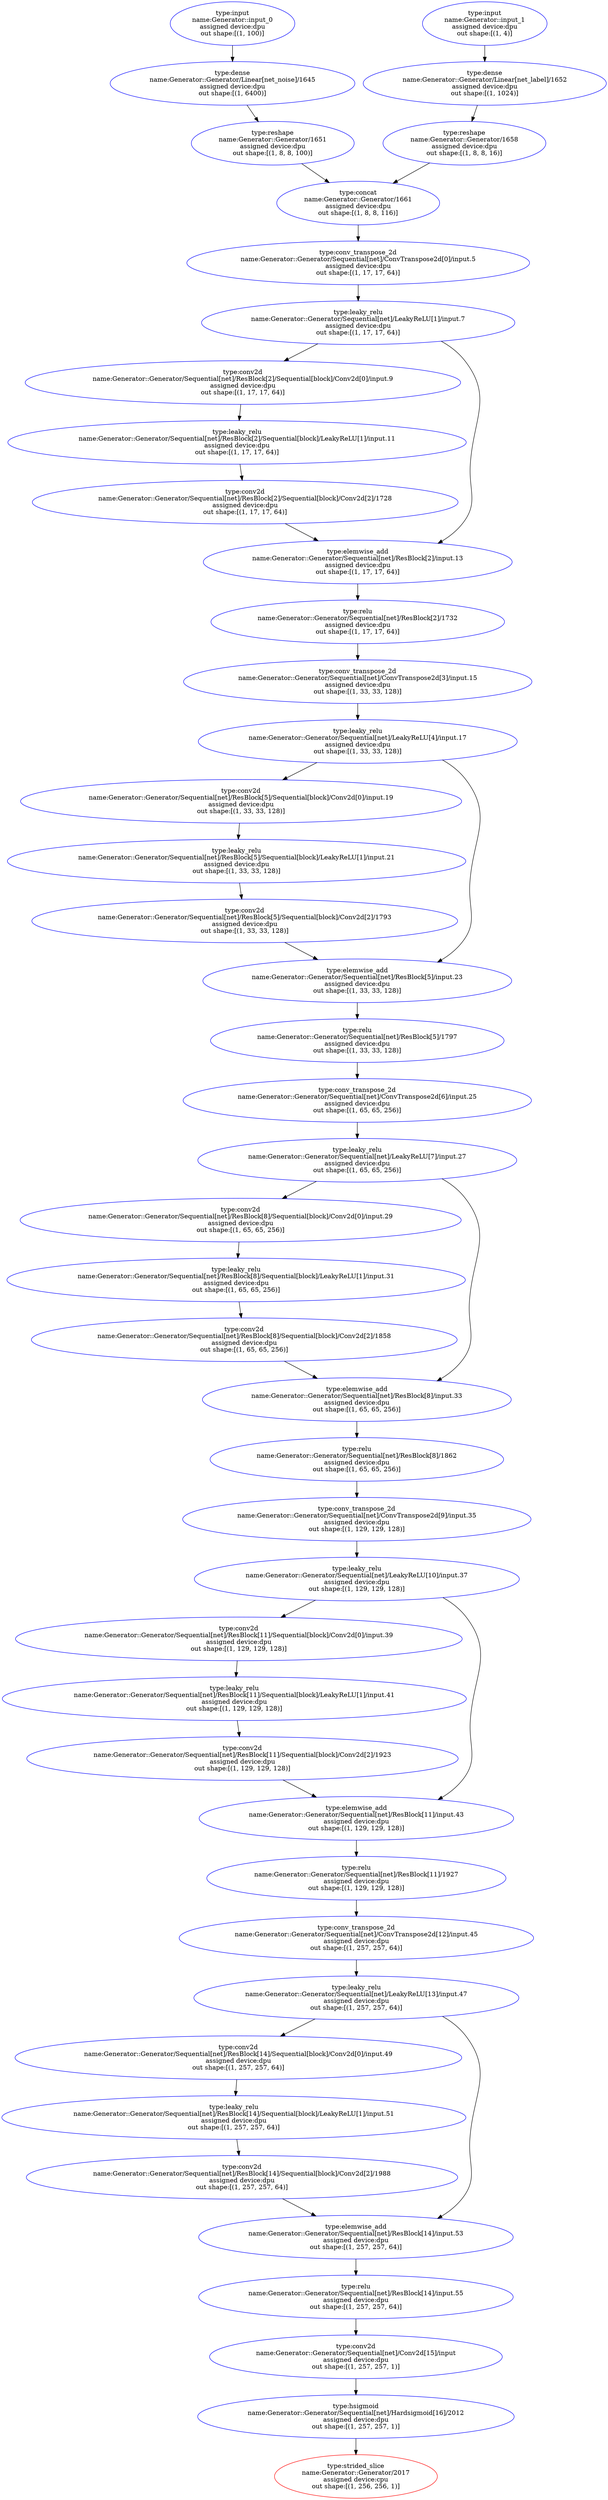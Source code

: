 digraph Generator {
	input_0 [label="type:input
name:Generator::input_0
assigned device:dpu
out shape:[(1, 100)]" color=blue]
	input_1 [label="type:input
name:Generator::input_1
assigned device:dpu
out shape:[(1, 4)]" color=blue]
	"Generator/Linear[net_noise]/1645" [label="type:dense
name:Generator::Generator/Linear[net_noise]/1645
assigned device:dpu
out shape:[(1, 6400)]" color=blue]
	"Generator/1651" [label="type:reshape
name:Generator::Generator/1651
assigned device:dpu
out shape:[(1, 8, 8, 100)]" color=blue]
	"Generator/Linear[net_label]/1652" [label="type:dense
name:Generator::Generator/Linear[net_label]/1652
assigned device:dpu
out shape:[(1, 1024)]" color=blue]
	"Generator/1658" [label="type:reshape
name:Generator::Generator/1658
assigned device:dpu
out shape:[(1, 8, 8, 16)]" color=blue]
	"Generator/1661" [label="type:concat
name:Generator::Generator/1661
assigned device:dpu
out shape:[(1, 8, 8, 116)]" color=blue]
	"Generator/Sequential[net]/ConvTranspose2d[0]/input.5" [label="type:conv_transpose_2d
name:Generator::Generator/Sequential[net]/ConvTranspose2d[0]/input.5
assigned device:dpu
out shape:[(1, 17, 17, 64)]" color=blue]
	"Generator/Sequential[net]/LeakyReLU[1]/input.7" [label="type:leaky_relu
name:Generator::Generator/Sequential[net]/LeakyReLU[1]/input.7
assigned device:dpu
out shape:[(1, 17, 17, 64)]" color=blue]
	"Generator/Sequential[net]/ResBlock[2]/Sequential[block]/Conv2d[0]/input.9" [label="type:conv2d
name:Generator::Generator/Sequential[net]/ResBlock[2]/Sequential[block]/Conv2d[0]/input.9
assigned device:dpu
out shape:[(1, 17, 17, 64)]" color=blue]
	"Generator/Sequential[net]/ResBlock[2]/Sequential[block]/LeakyReLU[1]/input.11" [label="type:leaky_relu
name:Generator::Generator/Sequential[net]/ResBlock[2]/Sequential[block]/LeakyReLU[1]/input.11
assigned device:dpu
out shape:[(1, 17, 17, 64)]" color=blue]
	"Generator/Sequential[net]/ResBlock[2]/Sequential[block]/Conv2d[2]/1728" [label="type:conv2d
name:Generator::Generator/Sequential[net]/ResBlock[2]/Sequential[block]/Conv2d[2]/1728
assigned device:dpu
out shape:[(1, 17, 17, 64)]" color=blue]
	"Generator/Sequential[net]/ResBlock[2]/input.13" [label="type:elemwise_add
name:Generator::Generator/Sequential[net]/ResBlock[2]/input.13
assigned device:dpu
out shape:[(1, 17, 17, 64)]" color=blue]
	"Generator/Sequential[net]/ResBlock[2]/1732" [label="type:relu
name:Generator::Generator/Sequential[net]/ResBlock[2]/1732
assigned device:dpu
out shape:[(1, 17, 17, 64)]" color=blue]
	"Generator/Sequential[net]/ConvTranspose2d[3]/input.15" [label="type:conv_transpose_2d
name:Generator::Generator/Sequential[net]/ConvTranspose2d[3]/input.15
assigned device:dpu
out shape:[(1, 33, 33, 128)]" color=blue]
	"Generator/Sequential[net]/LeakyReLU[4]/input.17" [label="type:leaky_relu
name:Generator::Generator/Sequential[net]/LeakyReLU[4]/input.17
assigned device:dpu
out shape:[(1, 33, 33, 128)]" color=blue]
	"Generator/Sequential[net]/ResBlock[5]/Sequential[block]/Conv2d[0]/input.19" [label="type:conv2d
name:Generator::Generator/Sequential[net]/ResBlock[5]/Sequential[block]/Conv2d[0]/input.19
assigned device:dpu
out shape:[(1, 33, 33, 128)]" color=blue]
	"Generator/Sequential[net]/ResBlock[5]/Sequential[block]/LeakyReLU[1]/input.21" [label="type:leaky_relu
name:Generator::Generator/Sequential[net]/ResBlock[5]/Sequential[block]/LeakyReLU[1]/input.21
assigned device:dpu
out shape:[(1, 33, 33, 128)]" color=blue]
	"Generator/Sequential[net]/ResBlock[5]/Sequential[block]/Conv2d[2]/1793" [label="type:conv2d
name:Generator::Generator/Sequential[net]/ResBlock[5]/Sequential[block]/Conv2d[2]/1793
assigned device:dpu
out shape:[(1, 33, 33, 128)]" color=blue]
	"Generator/Sequential[net]/ResBlock[5]/input.23" [label="type:elemwise_add
name:Generator::Generator/Sequential[net]/ResBlock[5]/input.23
assigned device:dpu
out shape:[(1, 33, 33, 128)]" color=blue]
	"Generator/Sequential[net]/ResBlock[5]/1797" [label="type:relu
name:Generator::Generator/Sequential[net]/ResBlock[5]/1797
assigned device:dpu
out shape:[(1, 33, 33, 128)]" color=blue]
	"Generator/Sequential[net]/ConvTranspose2d[6]/input.25" [label="type:conv_transpose_2d
name:Generator::Generator/Sequential[net]/ConvTranspose2d[6]/input.25
assigned device:dpu
out shape:[(1, 65, 65, 256)]" color=blue]
	"Generator/Sequential[net]/LeakyReLU[7]/input.27" [label="type:leaky_relu
name:Generator::Generator/Sequential[net]/LeakyReLU[7]/input.27
assigned device:dpu
out shape:[(1, 65, 65, 256)]" color=blue]
	"Generator/Sequential[net]/ResBlock[8]/Sequential[block]/Conv2d[0]/input.29" [label="type:conv2d
name:Generator::Generator/Sequential[net]/ResBlock[8]/Sequential[block]/Conv2d[0]/input.29
assigned device:dpu
out shape:[(1, 65, 65, 256)]" color=blue]
	"Generator/Sequential[net]/ResBlock[8]/Sequential[block]/LeakyReLU[1]/input.31" [label="type:leaky_relu
name:Generator::Generator/Sequential[net]/ResBlock[8]/Sequential[block]/LeakyReLU[1]/input.31
assigned device:dpu
out shape:[(1, 65, 65, 256)]" color=blue]
	"Generator/Sequential[net]/ResBlock[8]/Sequential[block]/Conv2d[2]/1858" [label="type:conv2d
name:Generator::Generator/Sequential[net]/ResBlock[8]/Sequential[block]/Conv2d[2]/1858
assigned device:dpu
out shape:[(1, 65, 65, 256)]" color=blue]
	"Generator/Sequential[net]/ResBlock[8]/input.33" [label="type:elemwise_add
name:Generator::Generator/Sequential[net]/ResBlock[8]/input.33
assigned device:dpu
out shape:[(1, 65, 65, 256)]" color=blue]
	"Generator/Sequential[net]/ResBlock[8]/1862" [label="type:relu
name:Generator::Generator/Sequential[net]/ResBlock[8]/1862
assigned device:dpu
out shape:[(1, 65, 65, 256)]" color=blue]
	"Generator/Sequential[net]/ConvTranspose2d[9]/input.35" [label="type:conv_transpose_2d
name:Generator::Generator/Sequential[net]/ConvTranspose2d[9]/input.35
assigned device:dpu
out shape:[(1, 129, 129, 128)]" color=blue]
	"Generator/Sequential[net]/LeakyReLU[10]/input.37" [label="type:leaky_relu
name:Generator::Generator/Sequential[net]/LeakyReLU[10]/input.37
assigned device:dpu
out shape:[(1, 129, 129, 128)]" color=blue]
	"Generator/Sequential[net]/ResBlock[11]/Sequential[block]/Conv2d[0]/input.39" [label="type:conv2d
name:Generator::Generator/Sequential[net]/ResBlock[11]/Sequential[block]/Conv2d[0]/input.39
assigned device:dpu
out shape:[(1, 129, 129, 128)]" color=blue]
	"Generator/Sequential[net]/ResBlock[11]/Sequential[block]/LeakyReLU[1]/input.41" [label="type:leaky_relu
name:Generator::Generator/Sequential[net]/ResBlock[11]/Sequential[block]/LeakyReLU[1]/input.41
assigned device:dpu
out shape:[(1, 129, 129, 128)]" color=blue]
	"Generator/Sequential[net]/ResBlock[11]/Sequential[block]/Conv2d[2]/1923" [label="type:conv2d
name:Generator::Generator/Sequential[net]/ResBlock[11]/Sequential[block]/Conv2d[2]/1923
assigned device:dpu
out shape:[(1, 129, 129, 128)]" color=blue]
	"Generator/Sequential[net]/ResBlock[11]/input.43" [label="type:elemwise_add
name:Generator::Generator/Sequential[net]/ResBlock[11]/input.43
assigned device:dpu
out shape:[(1, 129, 129, 128)]" color=blue]
	"Generator/Sequential[net]/ResBlock[11]/1927" [label="type:relu
name:Generator::Generator/Sequential[net]/ResBlock[11]/1927
assigned device:dpu
out shape:[(1, 129, 129, 128)]" color=blue]
	"Generator/Sequential[net]/ConvTranspose2d[12]/input.45" [label="type:conv_transpose_2d
name:Generator::Generator/Sequential[net]/ConvTranspose2d[12]/input.45
assigned device:dpu
out shape:[(1, 257, 257, 64)]" color=blue]
	"Generator/Sequential[net]/LeakyReLU[13]/input.47" [label="type:leaky_relu
name:Generator::Generator/Sequential[net]/LeakyReLU[13]/input.47
assigned device:dpu
out shape:[(1, 257, 257, 64)]" color=blue]
	"Generator/Sequential[net]/ResBlock[14]/Sequential[block]/Conv2d[0]/input.49" [label="type:conv2d
name:Generator::Generator/Sequential[net]/ResBlock[14]/Sequential[block]/Conv2d[0]/input.49
assigned device:dpu
out shape:[(1, 257, 257, 64)]" color=blue]
	"Generator/Sequential[net]/ResBlock[14]/Sequential[block]/LeakyReLU[1]/input.51" [label="type:leaky_relu
name:Generator::Generator/Sequential[net]/ResBlock[14]/Sequential[block]/LeakyReLU[1]/input.51
assigned device:dpu
out shape:[(1, 257, 257, 64)]" color=blue]
	"Generator/Sequential[net]/ResBlock[14]/Sequential[block]/Conv2d[2]/1988" [label="type:conv2d
name:Generator::Generator/Sequential[net]/ResBlock[14]/Sequential[block]/Conv2d[2]/1988
assigned device:dpu
out shape:[(1, 257, 257, 64)]" color=blue]
	"Generator/Sequential[net]/ResBlock[14]/input.53" [label="type:elemwise_add
name:Generator::Generator/Sequential[net]/ResBlock[14]/input.53
assigned device:dpu
out shape:[(1, 257, 257, 64)]" color=blue]
	"Generator/Sequential[net]/ResBlock[14]/input.55" [label="type:relu
name:Generator::Generator/Sequential[net]/ResBlock[14]/input.55
assigned device:dpu
out shape:[(1, 257, 257, 64)]" color=blue]
	"Generator/Sequential[net]/Conv2d[15]/input" [label="type:conv2d
name:Generator::Generator/Sequential[net]/Conv2d[15]/input
assigned device:dpu
out shape:[(1, 257, 257, 1)]" color=blue]
	"Generator/Sequential[net]/Hardsigmoid[16]/2012" [label="type:hsigmoid
name:Generator::Generator/Sequential[net]/Hardsigmoid[16]/2012
assigned device:dpu
out shape:[(1, 257, 257, 1)]" color=blue]
	"Generator/2017" [label="type:strided_slice
name:Generator::Generator/2017
assigned device:cpu
out shape:[(1, 256, 256, 1)]" color=red]
	input_0 -> "Generator/Linear[net_noise]/1645"
	input_1 -> "Generator/Linear[net_label]/1652"
	"Generator/Linear[net_noise]/1645" -> "Generator/1651"
	"Generator/1651" -> "Generator/1661"
	"Generator/Linear[net_label]/1652" -> "Generator/1658"
	"Generator/1658" -> "Generator/1661"
	"Generator/1661" -> "Generator/Sequential[net]/ConvTranspose2d[0]/input.5"
	"Generator/Sequential[net]/ConvTranspose2d[0]/input.5" -> "Generator/Sequential[net]/LeakyReLU[1]/input.7"
	"Generator/Sequential[net]/LeakyReLU[1]/input.7" -> "Generator/Sequential[net]/ResBlock[2]/Sequential[block]/Conv2d[0]/input.9"
	"Generator/Sequential[net]/LeakyReLU[1]/input.7" -> "Generator/Sequential[net]/ResBlock[2]/input.13"
	"Generator/Sequential[net]/ResBlock[2]/Sequential[block]/Conv2d[0]/input.9" -> "Generator/Sequential[net]/ResBlock[2]/Sequential[block]/LeakyReLU[1]/input.11"
	"Generator/Sequential[net]/ResBlock[2]/Sequential[block]/LeakyReLU[1]/input.11" -> "Generator/Sequential[net]/ResBlock[2]/Sequential[block]/Conv2d[2]/1728"
	"Generator/Sequential[net]/ResBlock[2]/Sequential[block]/Conv2d[2]/1728" -> "Generator/Sequential[net]/ResBlock[2]/input.13"
	"Generator/Sequential[net]/ResBlock[2]/input.13" -> "Generator/Sequential[net]/ResBlock[2]/1732"
	"Generator/Sequential[net]/ResBlock[2]/1732" -> "Generator/Sequential[net]/ConvTranspose2d[3]/input.15"
	"Generator/Sequential[net]/ConvTranspose2d[3]/input.15" -> "Generator/Sequential[net]/LeakyReLU[4]/input.17"
	"Generator/Sequential[net]/LeakyReLU[4]/input.17" -> "Generator/Sequential[net]/ResBlock[5]/Sequential[block]/Conv2d[0]/input.19"
	"Generator/Sequential[net]/LeakyReLU[4]/input.17" -> "Generator/Sequential[net]/ResBlock[5]/input.23"
	"Generator/Sequential[net]/ResBlock[5]/Sequential[block]/Conv2d[0]/input.19" -> "Generator/Sequential[net]/ResBlock[5]/Sequential[block]/LeakyReLU[1]/input.21"
	"Generator/Sequential[net]/ResBlock[5]/Sequential[block]/LeakyReLU[1]/input.21" -> "Generator/Sequential[net]/ResBlock[5]/Sequential[block]/Conv2d[2]/1793"
	"Generator/Sequential[net]/ResBlock[5]/Sequential[block]/Conv2d[2]/1793" -> "Generator/Sequential[net]/ResBlock[5]/input.23"
	"Generator/Sequential[net]/ResBlock[5]/input.23" -> "Generator/Sequential[net]/ResBlock[5]/1797"
	"Generator/Sequential[net]/ResBlock[5]/1797" -> "Generator/Sequential[net]/ConvTranspose2d[6]/input.25"
	"Generator/Sequential[net]/ConvTranspose2d[6]/input.25" -> "Generator/Sequential[net]/LeakyReLU[7]/input.27"
	"Generator/Sequential[net]/LeakyReLU[7]/input.27" -> "Generator/Sequential[net]/ResBlock[8]/Sequential[block]/Conv2d[0]/input.29"
	"Generator/Sequential[net]/LeakyReLU[7]/input.27" -> "Generator/Sequential[net]/ResBlock[8]/input.33"
	"Generator/Sequential[net]/ResBlock[8]/Sequential[block]/Conv2d[0]/input.29" -> "Generator/Sequential[net]/ResBlock[8]/Sequential[block]/LeakyReLU[1]/input.31"
	"Generator/Sequential[net]/ResBlock[8]/Sequential[block]/LeakyReLU[1]/input.31" -> "Generator/Sequential[net]/ResBlock[8]/Sequential[block]/Conv2d[2]/1858"
	"Generator/Sequential[net]/ResBlock[8]/Sequential[block]/Conv2d[2]/1858" -> "Generator/Sequential[net]/ResBlock[8]/input.33"
	"Generator/Sequential[net]/ResBlock[8]/input.33" -> "Generator/Sequential[net]/ResBlock[8]/1862"
	"Generator/Sequential[net]/ResBlock[8]/1862" -> "Generator/Sequential[net]/ConvTranspose2d[9]/input.35"
	"Generator/Sequential[net]/ConvTranspose2d[9]/input.35" -> "Generator/Sequential[net]/LeakyReLU[10]/input.37"
	"Generator/Sequential[net]/LeakyReLU[10]/input.37" -> "Generator/Sequential[net]/ResBlock[11]/Sequential[block]/Conv2d[0]/input.39"
	"Generator/Sequential[net]/LeakyReLU[10]/input.37" -> "Generator/Sequential[net]/ResBlock[11]/input.43"
	"Generator/Sequential[net]/ResBlock[11]/Sequential[block]/Conv2d[0]/input.39" -> "Generator/Sequential[net]/ResBlock[11]/Sequential[block]/LeakyReLU[1]/input.41"
	"Generator/Sequential[net]/ResBlock[11]/Sequential[block]/LeakyReLU[1]/input.41" -> "Generator/Sequential[net]/ResBlock[11]/Sequential[block]/Conv2d[2]/1923"
	"Generator/Sequential[net]/ResBlock[11]/Sequential[block]/Conv2d[2]/1923" -> "Generator/Sequential[net]/ResBlock[11]/input.43"
	"Generator/Sequential[net]/ResBlock[11]/input.43" -> "Generator/Sequential[net]/ResBlock[11]/1927"
	"Generator/Sequential[net]/ResBlock[11]/1927" -> "Generator/Sequential[net]/ConvTranspose2d[12]/input.45"
	"Generator/Sequential[net]/ConvTranspose2d[12]/input.45" -> "Generator/Sequential[net]/LeakyReLU[13]/input.47"
	"Generator/Sequential[net]/LeakyReLU[13]/input.47" -> "Generator/Sequential[net]/ResBlock[14]/Sequential[block]/Conv2d[0]/input.49"
	"Generator/Sequential[net]/LeakyReLU[13]/input.47" -> "Generator/Sequential[net]/ResBlock[14]/input.53"
	"Generator/Sequential[net]/ResBlock[14]/Sequential[block]/Conv2d[0]/input.49" -> "Generator/Sequential[net]/ResBlock[14]/Sequential[block]/LeakyReLU[1]/input.51"
	"Generator/Sequential[net]/ResBlock[14]/Sequential[block]/LeakyReLU[1]/input.51" -> "Generator/Sequential[net]/ResBlock[14]/Sequential[block]/Conv2d[2]/1988"
	"Generator/Sequential[net]/ResBlock[14]/Sequential[block]/Conv2d[2]/1988" -> "Generator/Sequential[net]/ResBlock[14]/input.53"
	"Generator/Sequential[net]/ResBlock[14]/input.53" -> "Generator/Sequential[net]/ResBlock[14]/input.55"
	"Generator/Sequential[net]/ResBlock[14]/input.55" -> "Generator/Sequential[net]/Conv2d[15]/input"
	"Generator/Sequential[net]/Conv2d[15]/input" -> "Generator/Sequential[net]/Hardsigmoid[16]/2012"
	"Generator/Sequential[net]/Hardsigmoid[16]/2012" -> "Generator/2017"
}
